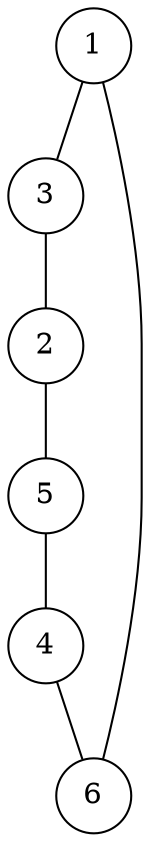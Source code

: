 graph rand305546 {
	node [shape=circle fillcolor=white]
	1 [ pos = "0.565095,1.711429!"]
	2 [ pos = "3.711988,3.745476!"]
	3 [ pos = "0.324403,4.846365!"]
	4 [ pos = "5.000000,3.274756!"]
	5 [ pos = "4.477665,4.268016!"]
	6 [ pos = "2.186543,1.389028!"]

	1 -- 3
	2 -- 5
	3 -- 2
	4 -- 6
	5 -- 4
	6 -- 1
}
